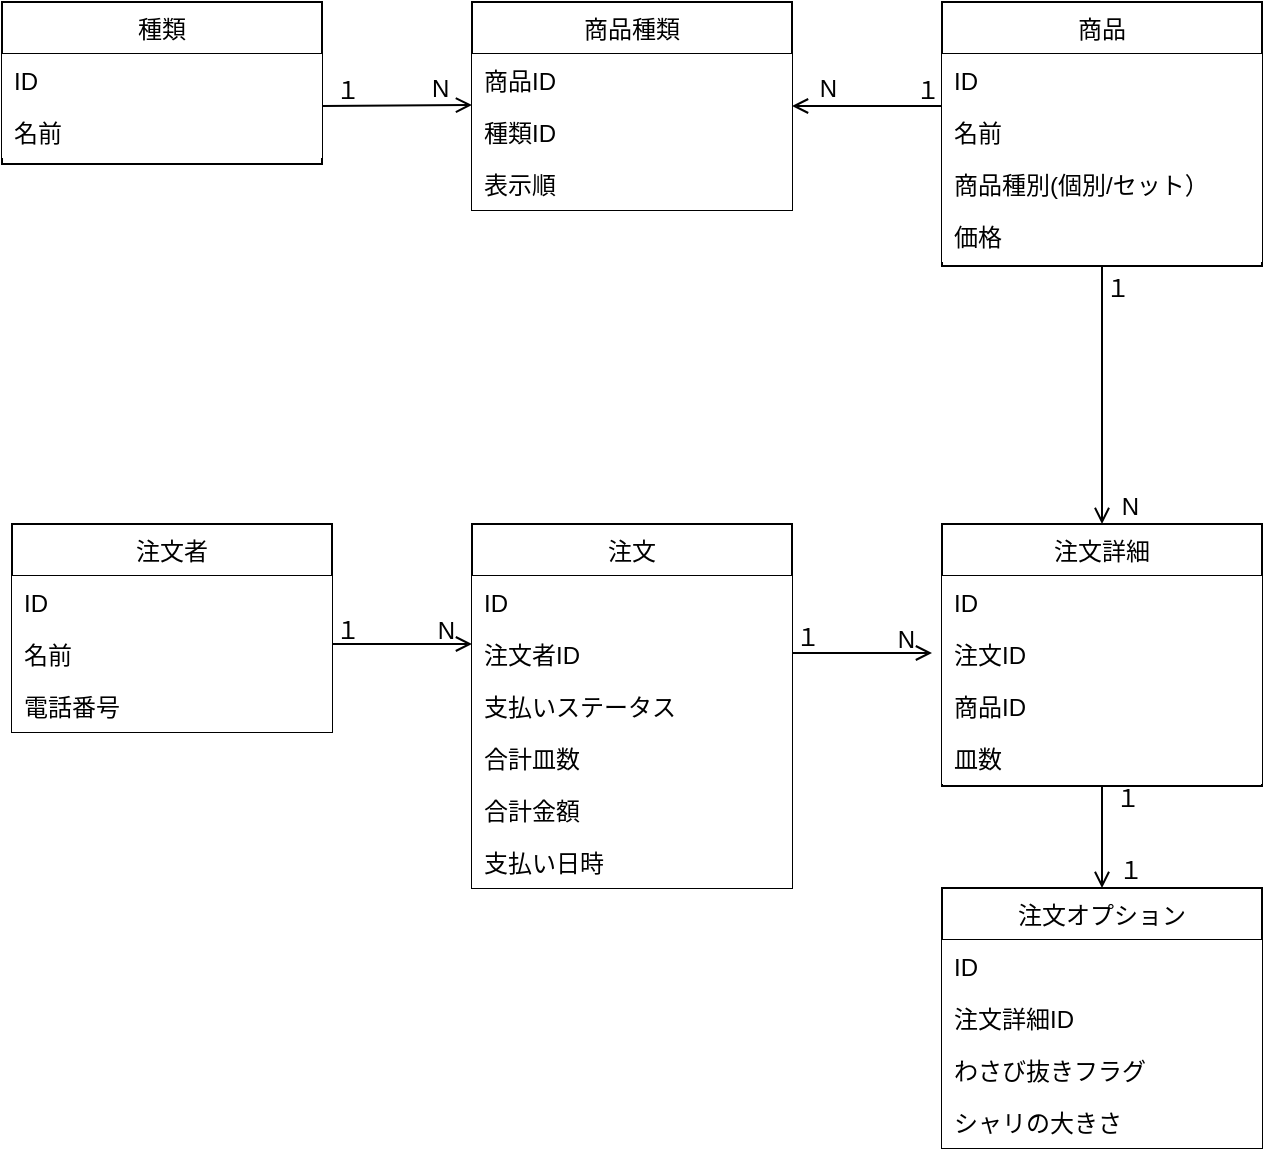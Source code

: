 <mxfile version="15.8.2" type="device"><diagram id="C5RBs43oDa-KdzZeNtuy" name="Page-1"><mxGraphModel dx="754" dy="614" grid="1" gridSize="10" guides="1" tooltips="1" connect="1" arrows="1" fold="1" page="1" pageScale="1" pageWidth="827" pageHeight="1169" math="0" shadow="0"><root><mxCell id="WIyWlLk6GJQsqaUBKTNV-0"/><mxCell id="WIyWlLk6GJQsqaUBKTNV-1" parent="WIyWlLk6GJQsqaUBKTNV-0"/><mxCell id="zkfFHV4jXpPFQw0GAbJ--13" value="注文" style="swimlane;fontStyle=0;align=center;verticalAlign=top;childLayout=stackLayout;horizontal=1;startSize=26;horizontalStack=0;resizeParent=1;resizeLast=0;collapsible=1;marginBottom=0;rounded=0;shadow=0;strokeWidth=1;" parent="WIyWlLk6GJQsqaUBKTNV-1" vertex="1"><mxGeometry x="235" y="429" width="160" height="182" as="geometry"><mxRectangle x="340" y="380" width="170" height="26" as="alternateBounds"/></mxGeometry></mxCell><mxCell id="zkfFHV4jXpPFQw0GAbJ--14" value="ID&#10;" style="text;align=left;verticalAlign=top;spacingLeft=4;spacingRight=4;overflow=hidden;rotatable=0;points=[[0,0.5],[1,0.5]];portConstraint=eastwest;fillColor=default;" parent="zkfFHV4jXpPFQw0GAbJ--13" vertex="1"><mxGeometry y="26" width="160" height="26" as="geometry"/></mxCell><mxCell id="SkkedGWnrhFnwaCjUDxO-12" value="注文者ID&#10;" style="text;align=left;verticalAlign=top;spacingLeft=4;spacingRight=4;overflow=hidden;rotatable=0;points=[[0,0.5],[1,0.5]];portConstraint=eastwest;fillColor=default;" parent="zkfFHV4jXpPFQw0GAbJ--13" vertex="1"><mxGeometry y="52" width="160" height="26" as="geometry"/></mxCell><mxCell id="SkkedGWnrhFnwaCjUDxO-13" value="支払いステータス&#10;" style="text;align=left;verticalAlign=top;spacingLeft=4;spacingRight=4;overflow=hidden;rotatable=0;points=[[0,0.5],[1,0.5]];portConstraint=eastwest;fillColor=default;" parent="zkfFHV4jXpPFQw0GAbJ--13" vertex="1"><mxGeometry y="78" width="160" height="26" as="geometry"/></mxCell><mxCell id="1N2UyBeODw4FCFFzOOn2-0" value="合計皿数&#10;" style="text;align=left;verticalAlign=top;spacingLeft=4;spacingRight=4;overflow=hidden;rotatable=0;points=[[0,0.5],[1,0.5]];portConstraint=eastwest;fillColor=default;" parent="zkfFHV4jXpPFQw0GAbJ--13" vertex="1"><mxGeometry y="104" width="160" height="26" as="geometry"/></mxCell><mxCell id="TcULAAn2mXQuPCmB6XX4-0" value="合計金額" style="text;align=left;verticalAlign=top;spacingLeft=4;spacingRight=4;overflow=hidden;rotatable=0;points=[[0,0.5],[1,0.5]];portConstraint=eastwest;fillColor=default;" vertex="1" parent="zkfFHV4jXpPFQw0GAbJ--13"><mxGeometry y="130" width="160" height="26" as="geometry"/></mxCell><mxCell id="SkkedGWnrhFnwaCjUDxO-14" value="支払い日時&#10;" style="text;align=left;verticalAlign=top;spacingLeft=4;spacingRight=4;overflow=hidden;rotatable=0;points=[[0,0.5],[1,0.5]];portConstraint=eastwest;fillColor=default;" parent="zkfFHV4jXpPFQw0GAbJ--13" vertex="1"><mxGeometry y="156" width="160" height="26" as="geometry"/></mxCell><mxCell id="zkfFHV4jXpPFQw0GAbJ--17" value="商品" style="swimlane;fontStyle=0;align=center;verticalAlign=top;childLayout=stackLayout;horizontal=1;startSize=26;horizontalStack=0;resizeParent=1;resizeLast=0;collapsible=1;marginBottom=0;rounded=0;shadow=0;strokeWidth=1;" parent="WIyWlLk6GJQsqaUBKTNV-1" vertex="1"><mxGeometry x="470" y="168" width="160" height="132" as="geometry"><mxRectangle x="550" y="140" width="160" height="26" as="alternateBounds"/></mxGeometry></mxCell><mxCell id="zkfFHV4jXpPFQw0GAbJ--18" value="ID&#10;" style="text;align=left;verticalAlign=top;spacingLeft=4;spacingRight=4;overflow=hidden;rotatable=0;points=[[0,0.5],[1,0.5]];portConstraint=eastwest;fillColor=default;" parent="zkfFHV4jXpPFQw0GAbJ--17" vertex="1"><mxGeometry y="26" width="160" height="26" as="geometry"/></mxCell><mxCell id="zkfFHV4jXpPFQw0GAbJ--19" value="名前" style="text;align=left;verticalAlign=top;spacingLeft=4;spacingRight=4;overflow=hidden;rotatable=0;points=[[0,0.5],[1,0.5]];portConstraint=eastwest;rounded=0;shadow=0;html=0;fillColor=default;" parent="zkfFHV4jXpPFQw0GAbJ--17" vertex="1"><mxGeometry y="52" width="160" height="26" as="geometry"/></mxCell><mxCell id="SkkedGWnrhFnwaCjUDxO-58" value="商品種別(個別/セット）" style="text;align=left;verticalAlign=top;spacingLeft=4;spacingRight=4;overflow=hidden;rotatable=0;points=[[0,0.5],[1,0.5]];portConstraint=eastwest;rounded=0;shadow=0;html=0;fillColor=default;" parent="zkfFHV4jXpPFQw0GAbJ--17" vertex="1"><mxGeometry y="78" width="160" height="26" as="geometry"/></mxCell><mxCell id="zkfFHV4jXpPFQw0GAbJ--22" value="価格" style="text;align=left;verticalAlign=top;spacingLeft=4;spacingRight=4;overflow=hidden;rotatable=0;points=[[0,0.5],[1,0.5]];portConstraint=eastwest;rounded=0;shadow=0;html=0;fillColor=default;" parent="zkfFHV4jXpPFQw0GAbJ--17" vertex="1"><mxGeometry y="104" width="160" height="26" as="geometry"/></mxCell><mxCell id="SkkedGWnrhFnwaCjUDxO-3" value="種類" style="swimlane;fontStyle=0;align=center;verticalAlign=top;childLayout=stackLayout;horizontal=1;startSize=26;horizontalStack=0;resizeParent=1;resizeLast=0;collapsible=1;marginBottom=0;rounded=0;shadow=0;strokeWidth=1;fillColor=default;" parent="WIyWlLk6GJQsqaUBKTNV-1" vertex="1"><mxGeometry y="168" width="160" height="81" as="geometry"><mxRectangle x="340" y="380" width="170" height="26" as="alternateBounds"/></mxGeometry></mxCell><mxCell id="SkkedGWnrhFnwaCjUDxO-4" value="ID" style="text;align=left;verticalAlign=top;spacingLeft=4;spacingRight=4;overflow=hidden;rotatable=0;points=[[0,0.5],[1,0.5]];portConstraint=eastwest;fillColor=default;" parent="SkkedGWnrhFnwaCjUDxO-3" vertex="1"><mxGeometry y="26" width="160" height="26" as="geometry"/></mxCell><mxCell id="SkkedGWnrhFnwaCjUDxO-6" value="名前" style="text;align=left;verticalAlign=top;spacingLeft=4;spacingRight=4;overflow=hidden;rotatable=0;points=[[0,0.5],[1,0.5]];portConstraint=eastwest;fillColor=default;" parent="SkkedGWnrhFnwaCjUDxO-3" vertex="1"><mxGeometry y="52" width="160" height="26" as="geometry"/></mxCell><mxCell id="SkkedGWnrhFnwaCjUDxO-15" value="注文詳細" style="swimlane;fontStyle=0;align=center;verticalAlign=top;childLayout=stackLayout;horizontal=1;startSize=26;horizontalStack=0;resizeParent=1;resizeLast=0;collapsible=1;marginBottom=0;rounded=0;shadow=0;strokeWidth=1;" parent="WIyWlLk6GJQsqaUBKTNV-1" vertex="1"><mxGeometry x="470" y="429" width="160" height="131" as="geometry"><mxRectangle x="340" y="380" width="170" height="26" as="alternateBounds"/></mxGeometry></mxCell><mxCell id="SkkedGWnrhFnwaCjUDxO-16" value="ID&#10;" style="text;align=left;verticalAlign=top;spacingLeft=4;spacingRight=4;overflow=hidden;rotatable=0;points=[[0,0.5],[1,0.5]];portConstraint=eastwest;fillColor=default;" parent="SkkedGWnrhFnwaCjUDxO-15" vertex="1"><mxGeometry y="26" width="160" height="26" as="geometry"/></mxCell><mxCell id="SkkedGWnrhFnwaCjUDxO-17" value="注文ID&#10;" style="text;align=left;verticalAlign=top;spacingLeft=4;spacingRight=4;overflow=hidden;rotatable=0;points=[[0,0.5],[1,0.5]];portConstraint=eastwest;fillColor=default;" parent="SkkedGWnrhFnwaCjUDxO-15" vertex="1"><mxGeometry y="52" width="160" height="26" as="geometry"/></mxCell><mxCell id="SkkedGWnrhFnwaCjUDxO-18" value="商品ID&#10;" style="text;align=left;verticalAlign=top;spacingLeft=4;spacingRight=4;overflow=hidden;rotatable=0;points=[[0,0.5],[1,0.5]];portConstraint=eastwest;fillColor=default;" parent="SkkedGWnrhFnwaCjUDxO-15" vertex="1"><mxGeometry y="78" width="160" height="26" as="geometry"/></mxCell><mxCell id="SkkedGWnrhFnwaCjUDxO-20" value="皿数&#10;" style="text;align=left;verticalAlign=top;spacingLeft=4;spacingRight=4;overflow=hidden;rotatable=0;points=[[0,0.5],[1,0.5]];portConstraint=eastwest;fillColor=default;" parent="SkkedGWnrhFnwaCjUDxO-15" vertex="1"><mxGeometry y="104" width="160" height="26" as="geometry"/></mxCell><mxCell id="SkkedGWnrhFnwaCjUDxO-21" value="注文者" style="swimlane;fontStyle=0;align=center;verticalAlign=top;childLayout=stackLayout;horizontal=1;startSize=26;horizontalStack=0;resizeParent=1;resizeLast=0;collapsible=1;marginBottom=0;rounded=0;shadow=0;strokeWidth=1;" parent="WIyWlLk6GJQsqaUBKTNV-1" vertex="1"><mxGeometry x="5" y="429" width="160" height="104" as="geometry"><mxRectangle x="340" y="380" width="170" height="26" as="alternateBounds"/></mxGeometry></mxCell><mxCell id="SkkedGWnrhFnwaCjUDxO-22" value="ID&#10;" style="text;align=left;verticalAlign=top;spacingLeft=4;spacingRight=4;overflow=hidden;rotatable=0;points=[[0,0.5],[1,0.5]];portConstraint=eastwest;fillColor=default;" parent="SkkedGWnrhFnwaCjUDxO-21" vertex="1"><mxGeometry y="26" width="160" height="26" as="geometry"/></mxCell><mxCell id="SkkedGWnrhFnwaCjUDxO-23" value="名前&#10;" style="text;align=left;verticalAlign=top;spacingLeft=4;spacingRight=4;overflow=hidden;rotatable=0;points=[[0,0.5],[1,0.5]];portConstraint=eastwest;fillColor=default;" parent="SkkedGWnrhFnwaCjUDxO-21" vertex="1"><mxGeometry y="52" width="160" height="26" as="geometry"/></mxCell><mxCell id="SkkedGWnrhFnwaCjUDxO-24" value="電話番号&#10;" style="text;align=left;verticalAlign=top;spacingLeft=4;spacingRight=4;overflow=hidden;rotatable=0;points=[[0,0.5],[1,0.5]];portConstraint=eastwest;fillColor=default;" parent="SkkedGWnrhFnwaCjUDxO-21" vertex="1"><mxGeometry y="78" width="160" height="26" as="geometry"/></mxCell><mxCell id="SkkedGWnrhFnwaCjUDxO-26" value="" style="endArrow=open;shadow=0;strokeWidth=1;rounded=0;endFill=1;edgeStyle=elbowEdgeStyle;elbow=vertical;" parent="WIyWlLk6GJQsqaUBKTNV-1" edge="1"><mxGeometry x="0.5" y="41" relative="1" as="geometry"><mxPoint x="165" y="489" as="sourcePoint"/><mxPoint x="235" y="489" as="targetPoint"/><mxPoint x="-40" y="32" as="offset"/></mxGeometry></mxCell><mxCell id="SkkedGWnrhFnwaCjUDxO-27" value="１" style="resizable=0;align=left;verticalAlign=bottom;labelBackgroundColor=none;fontSize=12;" parent="SkkedGWnrhFnwaCjUDxO-26" connectable="0" vertex="1"><mxGeometry x="-1" relative="1" as="geometry"><mxPoint y="2" as="offset"/></mxGeometry></mxCell><mxCell id="SkkedGWnrhFnwaCjUDxO-28" value="N&#10;" style="resizable=0;align=right;verticalAlign=bottom;labelBackgroundColor=none;fontSize=12;" parent="SkkedGWnrhFnwaCjUDxO-26" connectable="0" vertex="1"><mxGeometry x="1" relative="1" as="geometry"><mxPoint x="-7" y="16" as="offset"/></mxGeometry></mxCell><mxCell id="SkkedGWnrhFnwaCjUDxO-30" value="" style="endArrow=open;shadow=0;strokeWidth=1;rounded=0;endFill=1;edgeStyle=elbowEdgeStyle;elbow=vertical;" parent="WIyWlLk6GJQsqaUBKTNV-1" edge="1"><mxGeometry x="0.5" y="41" relative="1" as="geometry"><mxPoint x="395" y="493.5" as="sourcePoint"/><mxPoint x="465" y="493.5" as="targetPoint"/><mxPoint x="-40" y="32" as="offset"/></mxGeometry></mxCell><mxCell id="SkkedGWnrhFnwaCjUDxO-31" value="１" style="resizable=0;align=left;verticalAlign=bottom;labelBackgroundColor=none;fontSize=12;" parent="SkkedGWnrhFnwaCjUDxO-30" connectable="0" vertex="1"><mxGeometry x="-1" relative="1" as="geometry"><mxPoint y="1" as="offset"/></mxGeometry></mxCell><mxCell id="SkkedGWnrhFnwaCjUDxO-32" value="N" style="resizable=0;align=right;verticalAlign=bottom;labelBackgroundColor=none;fontSize=12;" parent="SkkedGWnrhFnwaCjUDxO-30" connectable="0" vertex="1"><mxGeometry x="1" relative="1" as="geometry"><mxPoint x="-7" y="2" as="offset"/></mxGeometry></mxCell><mxCell id="SkkedGWnrhFnwaCjUDxO-36" value="" style="endArrow=open;shadow=0;strokeWidth=1;rounded=0;endFill=1;edgeStyle=elbowEdgeStyle;elbow=vertical;exitX=0.5;exitY=1;exitDx=0;exitDy=0;entryX=0.5;entryY=0;entryDx=0;entryDy=0;" parent="WIyWlLk6GJQsqaUBKTNV-1" source="zkfFHV4jXpPFQw0GAbJ--17" edge="1" target="SkkedGWnrhFnwaCjUDxO-15"><mxGeometry x="0.5" y="41" relative="1" as="geometry"><mxPoint x="615" y="379" as="sourcePoint"/><mxPoint x="548" y="400" as="targetPoint"/><mxPoint x="-40" y="32" as="offset"/><Array as="points"/></mxGeometry></mxCell><mxCell id="SkkedGWnrhFnwaCjUDxO-37" value="１" style="resizable=0;align=left;verticalAlign=bottom;labelBackgroundColor=none;fontSize=12;" parent="SkkedGWnrhFnwaCjUDxO-36" connectable="0" vertex="1"><mxGeometry x="-1" relative="1" as="geometry"><mxPoint y="20" as="offset"/></mxGeometry></mxCell><mxCell id="SkkedGWnrhFnwaCjUDxO-38" value="N" style="resizable=0;align=right;verticalAlign=bottom;labelBackgroundColor=none;fontSize=12;" parent="SkkedGWnrhFnwaCjUDxO-36" connectable="0" vertex="1"><mxGeometry x="1" relative="1" as="geometry"><mxPoint x="20" as="offset"/></mxGeometry></mxCell><mxCell id="SkkedGWnrhFnwaCjUDxO-39" value="" style="endArrow=open;shadow=0;strokeWidth=1;rounded=0;endFill=1;edgeStyle=elbowEdgeStyle;elbow=vertical;" parent="WIyWlLk6GJQsqaUBKTNV-1" edge="1"><mxGeometry x="0.5" y="41" relative="1" as="geometry"><mxPoint x="160" y="220" as="sourcePoint"/><mxPoint x="235" y="219.5" as="targetPoint"/><mxPoint x="-40" y="32" as="offset"/><Array as="points"><mxPoint x="195" y="219.5"/></Array></mxGeometry></mxCell><mxCell id="SkkedGWnrhFnwaCjUDxO-40" value="１" style="resizable=0;align=left;verticalAlign=bottom;labelBackgroundColor=none;fontSize=12;" parent="SkkedGWnrhFnwaCjUDxO-39" connectable="0" vertex="1"><mxGeometry x="-1" relative="1" as="geometry"><mxPoint x="5" y="1" as="offset"/></mxGeometry></mxCell><mxCell id="SkkedGWnrhFnwaCjUDxO-41" value="N" style="resizable=0;align=right;verticalAlign=bottom;labelBackgroundColor=none;fontSize=12;" parent="SkkedGWnrhFnwaCjUDxO-39" connectable="0" vertex="1"><mxGeometry x="1" relative="1" as="geometry"><mxPoint x="16" y="4" as="offset"/></mxGeometry></mxCell><mxCell id="SkkedGWnrhFnwaCjUDxO-47" value="注文オプション" style="swimlane;fontStyle=0;align=center;verticalAlign=top;childLayout=stackLayout;horizontal=1;startSize=26;horizontalStack=0;resizeParent=1;resizeLast=0;collapsible=1;marginBottom=0;rounded=0;shadow=0;strokeWidth=1;" parent="WIyWlLk6GJQsqaUBKTNV-1" vertex="1"><mxGeometry x="470" y="611" width="160" height="130" as="geometry"><mxRectangle x="550" y="140" width="160" height="26" as="alternateBounds"/></mxGeometry></mxCell><mxCell id="SkkedGWnrhFnwaCjUDxO-48" value="ID&#10;" style="text;align=left;verticalAlign=top;spacingLeft=4;spacingRight=4;overflow=hidden;rotatable=0;points=[[0,0.5],[1,0.5]];portConstraint=eastwest;fillColor=default;" parent="SkkedGWnrhFnwaCjUDxO-47" vertex="1"><mxGeometry y="26" width="160" height="26" as="geometry"/></mxCell><mxCell id="SkkedGWnrhFnwaCjUDxO-49" value="注文詳細ID&#10;" style="text;align=left;verticalAlign=top;spacingLeft=4;spacingRight=4;overflow=hidden;rotatable=0;points=[[0,0.5],[1,0.5]];portConstraint=eastwest;fillColor=default;" parent="SkkedGWnrhFnwaCjUDxO-47" vertex="1"><mxGeometry y="52" width="160" height="26" as="geometry"/></mxCell><mxCell id="SkkedGWnrhFnwaCjUDxO-50" value="わさび抜きフラグ" style="text;align=left;verticalAlign=top;spacingLeft=4;spacingRight=4;overflow=hidden;rotatable=0;points=[[0,0.5],[1,0.5]];portConstraint=eastwest;rounded=0;shadow=0;html=0;fillColor=default;" parent="SkkedGWnrhFnwaCjUDxO-47" vertex="1"><mxGeometry y="78" width="160" height="26" as="geometry"/></mxCell><mxCell id="SkkedGWnrhFnwaCjUDxO-51" value="シャリの大きさ" style="text;align=left;verticalAlign=top;spacingLeft=4;spacingRight=4;overflow=hidden;rotatable=0;points=[[0,0.5],[1,0.5]];portConstraint=eastwest;rounded=0;shadow=0;html=0;fillColor=default;" parent="SkkedGWnrhFnwaCjUDxO-47" vertex="1"><mxGeometry y="104" width="160" height="26" as="geometry"/></mxCell><mxCell id="SkkedGWnrhFnwaCjUDxO-54" value="" style="endArrow=open;shadow=0;strokeWidth=1;rounded=0;endFill=1;edgeStyle=elbowEdgeStyle;elbow=vertical;exitX=0.5;exitY=1;exitDx=0;exitDy=0;entryX=0.5;entryY=0;entryDx=0;entryDy=0;" parent="WIyWlLk6GJQsqaUBKTNV-1" source="SkkedGWnrhFnwaCjUDxO-15" target="SkkedGWnrhFnwaCjUDxO-47" edge="1"><mxGeometry x="0.5" y="41" relative="1" as="geometry"><mxPoint x="650" y="506.5" as="sourcePoint"/><mxPoint x="720" y="506.5" as="targetPoint"/><mxPoint x="-40" y="32" as="offset"/><Array as="points"><mxPoint x="560" y="600"/></Array></mxGeometry></mxCell><mxCell id="SkkedGWnrhFnwaCjUDxO-55" value="１" style="resizable=0;align=left;verticalAlign=bottom;labelBackgroundColor=none;fontSize=12;" parent="SkkedGWnrhFnwaCjUDxO-54" connectable="0" vertex="1"><mxGeometry x="-1" relative="1" as="geometry"><mxPoint x="5" y="15" as="offset"/></mxGeometry></mxCell><mxCell id="SkkedGWnrhFnwaCjUDxO-56" value="１" style="resizable=0;align=right;verticalAlign=bottom;labelBackgroundColor=none;fontSize=12;" parent="SkkedGWnrhFnwaCjUDxO-54" connectable="0" vertex="1"><mxGeometry x="1" relative="1" as="geometry"><mxPoint x="22" as="offset"/></mxGeometry></mxCell><mxCell id="TcULAAn2mXQuPCmB6XX4-1" value="商品種類" style="swimlane;fontStyle=0;align=center;verticalAlign=top;childLayout=stackLayout;horizontal=1;startSize=26;horizontalStack=0;resizeParent=1;resizeLast=0;collapsible=1;marginBottom=0;rounded=0;shadow=0;strokeWidth=1;fillColor=default;" vertex="1" parent="WIyWlLk6GJQsqaUBKTNV-1"><mxGeometry x="235" y="168" width="160" height="104" as="geometry"><mxRectangle x="340" y="380" width="170" height="26" as="alternateBounds"/></mxGeometry></mxCell><mxCell id="TcULAAn2mXQuPCmB6XX4-2" value="商品ID" style="text;align=left;verticalAlign=top;spacingLeft=4;spacingRight=4;overflow=hidden;rotatable=0;points=[[0,0.5],[1,0.5]];portConstraint=eastwest;fillColor=default;" vertex="1" parent="TcULAAn2mXQuPCmB6XX4-1"><mxGeometry y="26" width="160" height="26" as="geometry"/></mxCell><mxCell id="TcULAAn2mXQuPCmB6XX4-3" value="種類ID" style="text;align=left;verticalAlign=top;spacingLeft=4;spacingRight=4;overflow=hidden;rotatable=0;points=[[0,0.5],[1,0.5]];portConstraint=eastwest;fillColor=default;" vertex="1" parent="TcULAAn2mXQuPCmB6XX4-1"><mxGeometry y="52" width="160" height="26" as="geometry"/></mxCell><mxCell id="TcULAAn2mXQuPCmB6XX4-4" value="表示順" style="text;align=left;verticalAlign=top;spacingLeft=4;spacingRight=4;overflow=hidden;rotatable=0;points=[[0,0.5],[1,0.5]];portConstraint=eastwest;fillColor=default;" vertex="1" parent="TcULAAn2mXQuPCmB6XX4-1"><mxGeometry y="78" width="160" height="26" as="geometry"/></mxCell><mxCell id="TcULAAn2mXQuPCmB6XX4-5" value="N" style="resizable=0;align=left;verticalAlign=bottom;labelBackgroundColor=none;fontSize=12;" connectable="0" vertex="1" parent="WIyWlLk6GJQsqaUBKTNV-1"><mxGeometry x="213" y="220" as="geometry"/></mxCell><mxCell id="TcULAAn2mXQuPCmB6XX4-6" value="" style="endArrow=open;shadow=0;strokeWidth=1;rounded=0;endFill=1;edgeStyle=elbowEdgeStyle;elbow=vertical;" edge="1" parent="WIyWlLk6GJQsqaUBKTNV-1"><mxGeometry x="0.5" y="41" relative="1" as="geometry"><mxPoint x="470" y="220" as="sourcePoint"/><mxPoint x="395" y="220" as="targetPoint"/><mxPoint x="-40" y="32" as="offset"/><Array as="points"><mxPoint x="420" y="220"/></Array></mxGeometry></mxCell><mxCell id="TcULAAn2mXQuPCmB6XX4-7" value="１" style="resizable=0;align=left;verticalAlign=bottom;labelBackgroundColor=none;fontSize=12;" connectable="0" vertex="1" parent="TcULAAn2mXQuPCmB6XX4-6"><mxGeometry x="-1" relative="1" as="geometry"><mxPoint x="-15" y="1" as="offset"/></mxGeometry></mxCell><mxCell id="TcULAAn2mXQuPCmB6XX4-8" value="N" style="resizable=0;align=right;verticalAlign=bottom;labelBackgroundColor=none;fontSize=12;" connectable="0" vertex="1" parent="TcULAAn2mXQuPCmB6XX4-6"><mxGeometry x="1" relative="1" as="geometry"><mxPoint x="24" as="offset"/></mxGeometry></mxCell></root></mxGraphModel></diagram></mxfile>